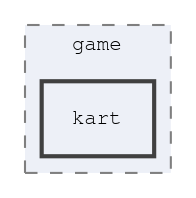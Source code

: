 digraph "source/game/kart"
{
 // LATEX_PDF_SIZE
  edge [fontname="FreeMono",fontsize="10",labelfontname="FreeMono",labelfontsize="10"];
  node [fontname="FreeMono",fontsize="10",shape=record];
  compound=true
  subgraph clusterdir_9ea5017e8fa7189fb9af6fe82af05461 {
    graph [ bgcolor="#edf0f7", pencolor="grey50", style="filled,dashed,", label="game", fontname="FreeMono", fontsize="10", URL="dir_9ea5017e8fa7189fb9af6fe82af05461.html"]
  dir_08f2e9109a3e9d1a5838c3cb9dd65cd4 [shape=box, label="kart", style="filled,bold,", fillcolor="#edf0f7", color="grey25", URL="dir_08f2e9109a3e9d1a5838c3cb9dd65cd4.html"];
  }
}
